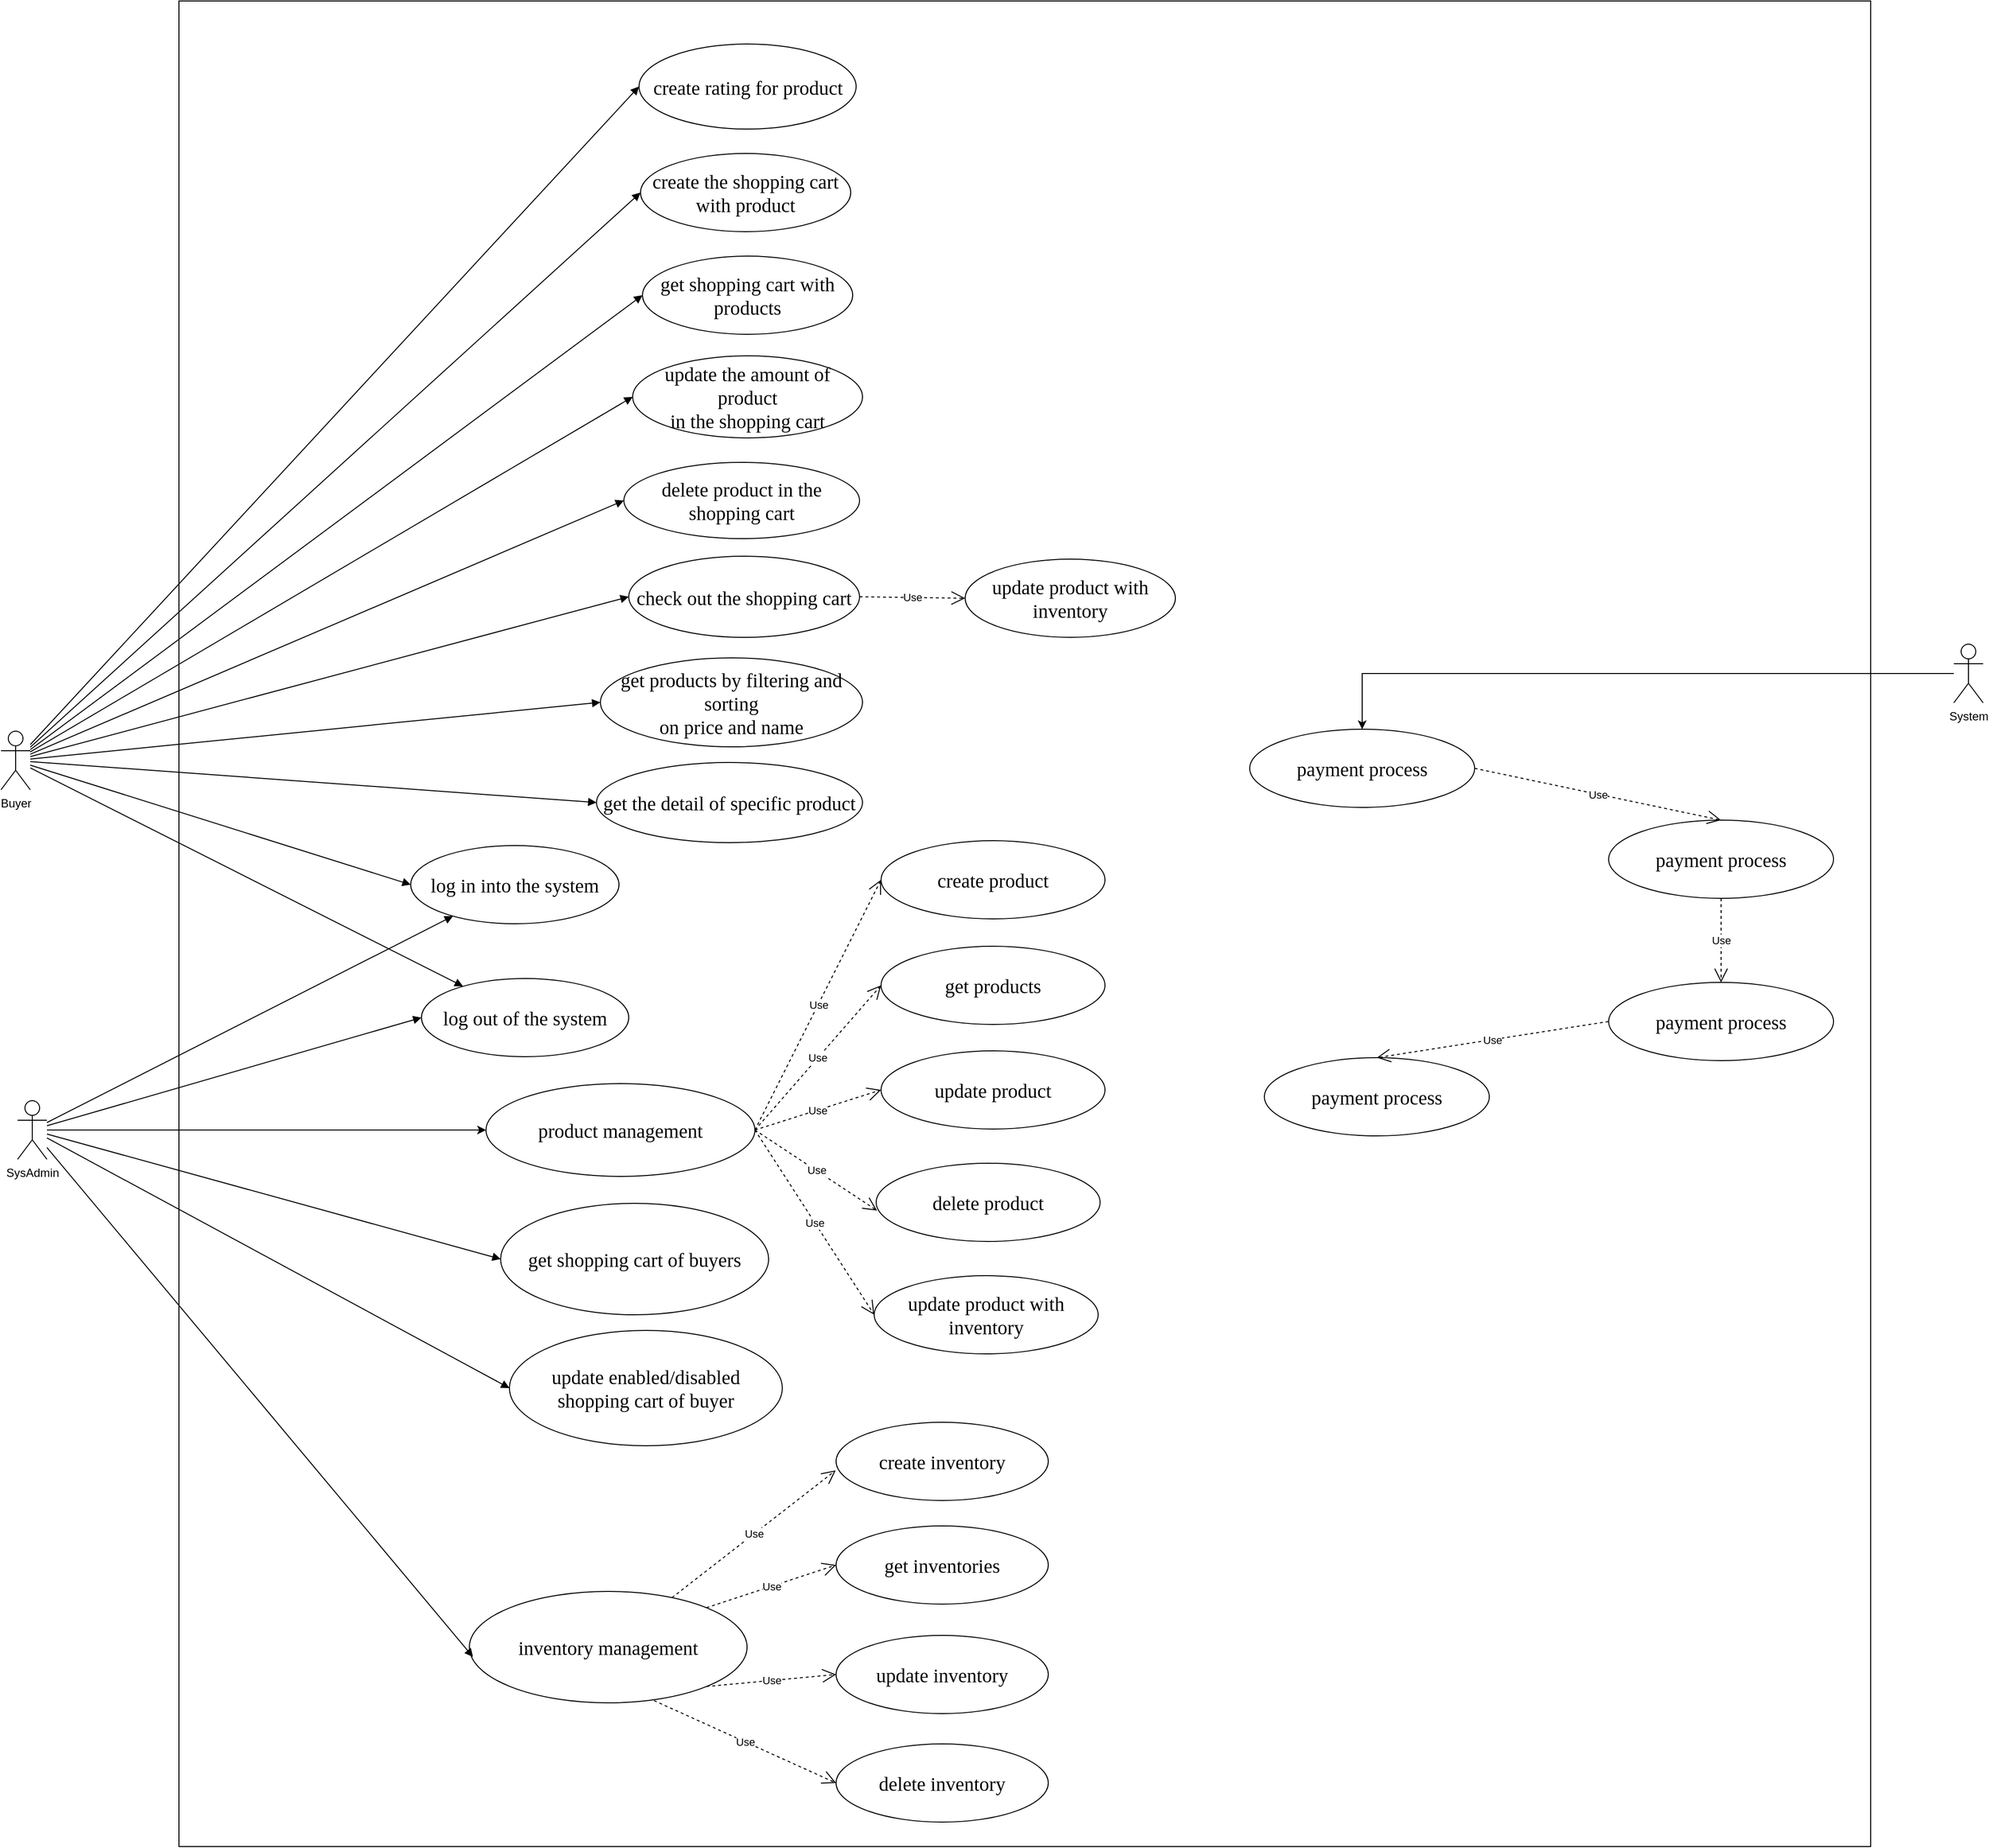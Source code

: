 <mxfile version="28.2.1" pages="7">
  <diagram name="TongQuat" id="O8Re89lpY-KKKP8PDGC7">
    <mxGraphModel grid="0" page="0" gridSize="10" guides="1" tooltips="1" connect="1" arrows="1" fold="1" pageScale="1" pageWidth="827" pageHeight="1169" math="0" shadow="0">
      <root>
        <mxCell id="0" />
        <mxCell id="1" parent="0" />
        <mxCell id="kyREMHZrzQR6oombpvsC-1" value="" style="html=1;whiteSpace=wrap;" vertex="1" parent="1">
          <mxGeometry x="42" y="-177" width="1730" height="1888" as="geometry" />
        </mxCell>
        <mxCell id="7U8GxZ7w3WnnialaEuKp-1" value="Buyer" style="shape=umlActor;verticalLabelPosition=bottom;verticalAlign=top;html=1;" vertex="1" parent="1">
          <mxGeometry x="-140" y="570" width="30" height="60" as="geometry" />
        </mxCell>
        <mxCell id="7U8GxZ7w3WnnialaEuKp-2" value="SysAdmin" style="shape=umlActor;verticalLabelPosition=bottom;verticalAlign=top;html=1;" vertex="1" parent="1">
          <mxGeometry x="-123" y="948" width="30" height="60" as="geometry" />
        </mxCell>
        <mxCell id="lX7z-BF0amns0IkhrByD-1" value="System" style="shape=umlActor;verticalLabelPosition=bottom;verticalAlign=top;html=1;" vertex="1" parent="1">
          <mxGeometry x="1857" y="481" width="30" height="60" as="geometry" />
        </mxCell>
        <mxCell id="k2CaoODxFCCeN7oDZRyW-2" value="&lt;div&gt;get products by filtering and sorting&lt;/div&gt;&lt;div&gt;on price and name&lt;/div&gt;" style="ellipse;whiteSpace=wrap;html=1;verticalAlign=middle;fontFamily=Times New Roman;fontSize=20;" vertex="1" parent="1">
          <mxGeometry x="473" y="495" width="268" height="91" as="geometry" />
        </mxCell>
        <mxCell id="k2CaoODxFCCeN7oDZRyW-3" value="get the detail of specific product" style="ellipse;whiteSpace=wrap;html=1;verticalAlign=middle;fontFamily=Times New Roman;fontSize=20;" vertex="1" parent="1">
          <mxGeometry x="469" y="602" width="272" height="82" as="geometry" />
        </mxCell>
        <mxCell id="k2CaoODxFCCeN7oDZRyW-4" value="" style="html=1;verticalAlign=bottom;endArrow=block;curved=0;rounded=0;entryX=0;entryY=0.5;entryDx=0;entryDy=0;" edge="1" parent="1" source="7U8GxZ7w3WnnialaEuKp-1" target="k2CaoODxFCCeN7oDZRyW-3">
          <mxGeometry width="80" relative="1" as="geometry">
            <mxPoint x="237" y="397.5" as="sourcePoint" />
            <mxPoint x="612" y="585.5" as="targetPoint" />
          </mxGeometry>
        </mxCell>
        <mxCell id="JTu-gkLXdL1uSac2MRNm-1" value="product management" style="ellipse;whiteSpace=wrap;html=1;verticalAlign=middle;fontFamily=Times New Roman;fontSize=20;" vertex="1" parent="1">
          <mxGeometry x="356" y="930.5" width="275" height="95" as="geometry" />
        </mxCell>
        <mxCell id="JTu-gkLXdL1uSac2MRNm-2" value="update product" style="ellipse;whiteSpace=wrap;html=1;verticalAlign=middle;fontFamily=Times New Roman;fontSize=20;" vertex="1" parent="1">
          <mxGeometry x="760" y="897" width="229" height="80" as="geometry" />
        </mxCell>
        <mxCell id="JTu-gkLXdL1uSac2MRNm-3" value="get products" style="ellipse;whiteSpace=wrap;html=1;verticalAlign=middle;fontFamily=Times New Roman;fontSize=20;" vertex="1" parent="1">
          <mxGeometry x="760" y="790" width="229" height="80" as="geometry" />
        </mxCell>
        <mxCell id="JTu-gkLXdL1uSac2MRNm-4" value="create product" style="ellipse;whiteSpace=wrap;html=1;verticalAlign=middle;fontFamily=Times New Roman;fontSize=20;" vertex="1" parent="1">
          <mxGeometry x="760" y="682" width="229" height="80" as="geometry" />
        </mxCell>
        <mxCell id="JTu-gkLXdL1uSac2MRNm-5" value="delete product" style="ellipse;whiteSpace=wrap;html=1;verticalAlign=middle;fontFamily=Times New Roman;fontSize=20;" vertex="1" parent="1">
          <mxGeometry x="755" y="1012" width="229" height="80" as="geometry" />
        </mxCell>
        <mxCell id="JTu-gkLXdL1uSac2MRNm-6" value="update product with inventory" style="ellipse;whiteSpace=wrap;html=1;verticalAlign=middle;fontFamily=Times New Roman;fontSize=20;" vertex="1" parent="1">
          <mxGeometry x="753" y="1127" width="229" height="80" as="geometry" />
        </mxCell>
        <mxCell id="JTu-gkLXdL1uSac2MRNm-7" value="" style="edgeStyle=orthogonalEdgeStyle;rounded=0;orthogonalLoop=1;jettySize=auto;html=1;entryX=0;entryY=0.5;entryDx=0;entryDy=0;" edge="1" parent="1" source="7U8GxZ7w3WnnialaEuKp-2" target="JTu-gkLXdL1uSac2MRNm-1">
          <mxGeometry relative="1" as="geometry">
            <mxPoint x="243" y="978" as="sourcePoint" />
            <mxPoint x="356" y="585" as="targetPoint" />
          </mxGeometry>
        </mxCell>
        <mxCell id="JTu-gkLXdL1uSac2MRNm-8" value="Use" style="endArrow=open;endSize=12;dashed=1;html=1;rounded=0;entryX=0;entryY=0.5;entryDx=0;entryDy=0;exitX=1;exitY=0.5;exitDx=0;exitDy=0;" edge="1" parent="1" source="JTu-gkLXdL1uSac2MRNm-1" target="JTu-gkLXdL1uSac2MRNm-4">
          <mxGeometry width="160" relative="1" as="geometry">
            <mxPoint x="498" y="972" as="sourcePoint" />
            <mxPoint x="658" y="972" as="targetPoint" />
          </mxGeometry>
        </mxCell>
        <mxCell id="JTu-gkLXdL1uSac2MRNm-9" value="Use" style="endArrow=open;endSize=12;dashed=1;html=1;rounded=0;exitX=1;exitY=0.5;exitDx=0;exitDy=0;entryX=0;entryY=0.5;entryDx=0;entryDy=0;" edge="1" parent="1" source="JTu-gkLXdL1uSac2MRNm-1" target="JTu-gkLXdL1uSac2MRNm-3">
          <mxGeometry width="160" relative="1" as="geometry">
            <mxPoint x="454" y="1089.5" as="sourcePoint" />
            <mxPoint x="614" y="1089.5" as="targetPoint" />
          </mxGeometry>
        </mxCell>
        <mxCell id="JTu-gkLXdL1uSac2MRNm-10" value="Use" style="endArrow=open;endSize=12;dashed=1;html=1;rounded=0;exitX=1;exitY=0.5;exitDx=0;exitDy=0;entryX=0;entryY=0.5;entryDx=0;entryDy=0;" edge="1" parent="1" source="JTu-gkLXdL1uSac2MRNm-1" target="JTu-gkLXdL1uSac2MRNm-6">
          <mxGeometry width="160" relative="1" as="geometry">
            <mxPoint x="453" y="1198" as="sourcePoint" />
            <mxPoint x="613" y="1198" as="targetPoint" />
          </mxGeometry>
        </mxCell>
        <mxCell id="JTu-gkLXdL1uSac2MRNm-11" value="Use" style="endArrow=open;endSize=12;dashed=1;html=1;rounded=0;exitX=1;exitY=0.5;exitDx=0;exitDy=0;entryX=0.004;entryY=0.605;entryDx=0;entryDy=0;entryPerimeter=0;" edge="1" parent="1" source="JTu-gkLXdL1uSac2MRNm-1" target="JTu-gkLXdL1uSac2MRNm-5">
          <mxGeometry width="160" relative="1" as="geometry">
            <mxPoint x="516" y="1173" as="sourcePoint" />
            <mxPoint x="676" y="1173" as="targetPoint" />
          </mxGeometry>
        </mxCell>
        <mxCell id="JTu-gkLXdL1uSac2MRNm-12" value="Use" style="endArrow=open;endSize=12;dashed=1;html=1;rounded=0;exitX=1;exitY=0.5;exitDx=0;exitDy=0;entryX=0;entryY=0.5;entryDx=0;entryDy=0;" edge="1" parent="1" source="JTu-gkLXdL1uSac2MRNm-1" target="JTu-gkLXdL1uSac2MRNm-2">
          <mxGeometry width="160" relative="1" as="geometry">
            <mxPoint x="560" y="1161" as="sourcePoint" />
            <mxPoint x="720" y="1161" as="targetPoint" />
          </mxGeometry>
        </mxCell>
        <mxCell id="LsxnKe-Ea3dIAw8f05Ze-2" value="get shopping cart of buyers" style="ellipse;whiteSpace=wrap;html=1;verticalAlign=middle;fontFamily=Times New Roman;fontSize=20;" vertex="1" parent="1">
          <mxGeometry x="371" y="1053" width="274" height="114" as="geometry" />
        </mxCell>
        <mxCell id="LsxnKe-Ea3dIAw8f05Ze-3" value="&lt;div&gt;update enabled/disabled&lt;/div&gt;&lt;div&gt;shopping cart of buyer&lt;/div&gt;" style="ellipse;whiteSpace=wrap;html=1;verticalAlign=middle;fontFamily=Times New Roman;fontSize=20;" vertex="1" parent="1">
          <mxGeometry x="380" y="1183" width="279" height="118" as="geometry" />
        </mxCell>
        <mxCell id="LsxnKe-Ea3dIAw8f05Ze-4" value="" style="html=1;verticalAlign=bottom;endArrow=block;curved=0;rounded=0;entryX=0;entryY=0.5;entryDx=0;entryDy=0;" edge="1" parent="1" source="7U8GxZ7w3WnnialaEuKp-2" target="LsxnKe-Ea3dIAw8f05Ze-3">
          <mxGeometry width="80" relative="1" as="geometry">
            <mxPoint x="211" y="1156" as="sourcePoint" />
            <mxPoint x="467" y="1208" as="targetPoint" />
          </mxGeometry>
        </mxCell>
        <mxCell id="LsxnKe-Ea3dIAw8f05Ze-5" value="" style="html=1;verticalAlign=bottom;endArrow=block;curved=0;rounded=0;entryX=0;entryY=0.5;entryDx=0;entryDy=0;" edge="1" parent="1" source="7U8GxZ7w3WnnialaEuKp-2" target="LsxnKe-Ea3dIAw8f05Ze-2">
          <mxGeometry width="80" relative="1" as="geometry">
            <mxPoint x="236" y="991" as="sourcePoint" />
            <mxPoint x="440" y="1313" as="targetPoint" />
          </mxGeometry>
        </mxCell>
        <mxCell id="8XbhpfI72VvUxePat-JY-1" value="get shopping cart with products" style="ellipse;whiteSpace=wrap;html=1;verticalAlign=middle;fontFamily=Times New Roman;fontSize=20;" vertex="1" parent="1">
          <mxGeometry x="516" y="84" width="215" height="80" as="geometry" />
        </mxCell>
        <mxCell id="8XbhpfI72VvUxePat-JY-2" value="check out the shopping cart" style="ellipse;whiteSpace=wrap;html=1;verticalAlign=middle;fontFamily=Times New Roman;fontSize=20;" vertex="1" parent="1">
          <mxGeometry x="502" y="391" width="236" height="83" as="geometry" />
        </mxCell>
        <mxCell id="8XbhpfI72VvUxePat-JY-3" value="&lt;div&gt;update the amount of product&lt;/div&gt;&lt;div&gt;in the shopping cart&lt;/div&gt;" style="ellipse;whiteSpace=wrap;html=1;verticalAlign=middle;fontFamily=Times New Roman;fontSize=20;" vertex="1" parent="1">
          <mxGeometry x="506" y="186" width="235" height="84" as="geometry" />
        </mxCell>
        <mxCell id="8XbhpfI72VvUxePat-JY-4" value="delete product in the shopping cart" style="ellipse;whiteSpace=wrap;html=1;verticalAlign=middle;fontFamily=Times New Roman;fontSize=20;" vertex="1" parent="1">
          <mxGeometry x="497" y="295" width="241" height="78" as="geometry" />
        </mxCell>
        <mxCell id="8XbhpfI72VvUxePat-JY-5" value="create the shopping cart with product" style="ellipse;whiteSpace=wrap;html=1;verticalAlign=middle;fontFamily=Times New Roman;fontSize=20;" vertex="1" parent="1">
          <mxGeometry x="514" y="-21" width="215" height="80" as="geometry" />
        </mxCell>
        <mxCell id="8XbhpfI72VvUxePat-JY-6" value="update product with inventory" style="ellipse;whiteSpace=wrap;html=1;verticalAlign=middle;fontFamily=Times New Roman;fontSize=20;" vertex="1" parent="1">
          <mxGeometry x="846" y="394" width="215" height="80" as="geometry" />
        </mxCell>
        <mxCell id="8XbhpfI72VvUxePat-JY-7" value="" style="html=1;verticalAlign=bottom;endArrow=block;curved=0;rounded=0;entryX=0;entryY=0.5;entryDx=0;entryDy=0;" edge="1" parent="1" source="7U8GxZ7w3WnnialaEuKp-1" target="8XbhpfI72VvUxePat-JY-5">
          <mxGeometry width="80" relative="1" as="geometry">
            <mxPoint x="381" y="149" as="sourcePoint" />
            <mxPoint x="667" y="123" as="targetPoint" />
          </mxGeometry>
        </mxCell>
        <mxCell id="8XbhpfI72VvUxePat-JY-8" value="" style="html=1;verticalAlign=bottom;endArrow=block;curved=0;rounded=0;entryX=0;entryY=0.5;entryDx=0;entryDy=0;" edge="1" parent="1" source="7U8GxZ7w3WnnialaEuKp-1" target="8XbhpfI72VvUxePat-JY-1">
          <mxGeometry width="80" relative="1" as="geometry">
            <mxPoint x="381" y="160" as="sourcePoint" />
            <mxPoint x="658" y="68" as="targetPoint" />
          </mxGeometry>
        </mxCell>
        <mxCell id="8XbhpfI72VvUxePat-JY-9" value="" style="html=1;verticalAlign=bottom;endArrow=block;curved=0;rounded=0;entryX=0;entryY=0.5;entryDx=0;entryDy=0;" edge="1" parent="1" source="7U8GxZ7w3WnnialaEuKp-1" target="8XbhpfI72VvUxePat-JY-3">
          <mxGeometry width="80" relative="1" as="geometry">
            <mxPoint x="381" y="172" as="sourcePoint" />
            <mxPoint x="582" y="150" as="targetPoint" />
          </mxGeometry>
        </mxCell>
        <mxCell id="8XbhpfI72VvUxePat-JY-10" value="" style="html=1;verticalAlign=bottom;endArrow=block;curved=0;rounded=0;entryX=0;entryY=0.5;entryDx=0;entryDy=0;" edge="1" parent="1" source="7U8GxZ7w3WnnialaEuKp-1" target="8XbhpfI72VvUxePat-JY-4">
          <mxGeometry width="80" relative="1" as="geometry">
            <mxPoint x="381" y="183" as="sourcePoint" />
            <mxPoint x="650" y="197" as="targetPoint" />
          </mxGeometry>
        </mxCell>
        <mxCell id="8XbhpfI72VvUxePat-JY-11" value="" style="html=1;verticalAlign=bottom;endArrow=block;curved=0;rounded=0;entryX=0;entryY=0.5;entryDx=0;entryDy=0;" edge="1" parent="1" source="7U8GxZ7w3WnnialaEuKp-1" target="8XbhpfI72VvUxePat-JY-2">
          <mxGeometry width="80" relative="1" as="geometry">
            <mxPoint x="381" y="195" as="sourcePoint" />
            <mxPoint x="671" y="232" as="targetPoint" />
          </mxGeometry>
        </mxCell>
        <mxCell id="8XbhpfI72VvUxePat-JY-12" value="Use" style="endArrow=open;endSize=12;dashed=1;html=1;rounded=0;exitX=1;exitY=0.5;exitDx=0;exitDy=0;entryX=0;entryY=0.5;entryDx=0;entryDy=0;" edge="1" parent="1" source="8XbhpfI72VvUxePat-JY-2" target="8XbhpfI72VvUxePat-JY-6">
          <mxGeometry width="160" relative="1" as="geometry">
            <mxPoint x="547" y="438" as="sourcePoint" />
            <mxPoint x="707" y="438" as="targetPoint" />
          </mxGeometry>
        </mxCell>
        <mxCell id="8XbhpfI72VvUxePat-JY-13" value="" style="html=1;verticalAlign=bottom;endArrow=block;curved=0;rounded=0;entryX=0;entryY=0.5;entryDx=0;entryDy=0;" edge="1" parent="1" source="7U8GxZ7w3WnnialaEuKp-1" target="k2CaoODxFCCeN7oDZRyW-2">
          <mxGeometry width="80" relative="1" as="geometry">
            <mxPoint x="299" y="330" as="sourcePoint" />
            <mxPoint x="436" y="567" as="targetPoint" />
          </mxGeometry>
        </mxCell>
        <mxCell id="U_p9BBrsp2ADE4LVN-Fy-1" value="" style="edgeStyle=orthogonalEdgeStyle;rounded=0;orthogonalLoop=1;jettySize=auto;html=1;" edge="1" parent="1" source="lX7z-BF0amns0IkhrByD-1" target="U_p9BBrsp2ADE4LVN-Fy-2">
          <mxGeometry relative="1" as="geometry">
            <mxPoint x="1042" y="608" as="sourcePoint" />
          </mxGeometry>
        </mxCell>
        <mxCell id="U_p9BBrsp2ADE4LVN-Fy-2" value="payment process" style="ellipse;whiteSpace=wrap;html=1;verticalAlign=middle;fontFamily=Times New Roman;fontSize=20;" vertex="1" parent="1">
          <mxGeometry x="1137" y="568" width="230" height="80" as="geometry" />
        </mxCell>
        <mxCell id="U_p9BBrsp2ADE4LVN-Fy-3" value="payment process" style="ellipse;whiteSpace=wrap;html=1;verticalAlign=middle;fontFamily=Times New Roman;fontSize=20;" vertex="1" parent="1">
          <mxGeometry x="1504" y="661" width="230" height="80" as="geometry" />
        </mxCell>
        <mxCell id="U_p9BBrsp2ADE4LVN-Fy-4" value="payment process" style="ellipse;whiteSpace=wrap;html=1;verticalAlign=middle;fontFamily=Times New Roman;fontSize=20;" vertex="1" parent="1">
          <mxGeometry x="1504" y="827" width="230" height="80" as="geometry" />
        </mxCell>
        <mxCell id="U_p9BBrsp2ADE4LVN-Fy-5" value="payment process" style="ellipse;whiteSpace=wrap;html=1;verticalAlign=middle;fontFamily=Times New Roman;fontSize=20;" vertex="1" parent="1">
          <mxGeometry x="1152" y="904" width="230" height="80" as="geometry" />
        </mxCell>
        <mxCell id="U_p9BBrsp2ADE4LVN-Fy-6" value="Use" style="endArrow=open;endSize=12;dashed=1;html=1;rounded=0;exitX=0;exitY=0.5;exitDx=0;exitDy=0;entryX=0.5;entryY=0;entryDx=0;entryDy=0;" edge="1" parent="1" source="U_p9BBrsp2ADE4LVN-Fy-4" target="U_p9BBrsp2ADE4LVN-Fy-5">
          <mxGeometry width="160" relative="1" as="geometry">
            <mxPoint x="1160" y="762" as="sourcePoint" />
            <mxPoint x="1320" y="762" as="targetPoint" />
          </mxGeometry>
        </mxCell>
        <mxCell id="U_p9BBrsp2ADE4LVN-Fy-7" value="Use" style="endArrow=open;endSize=12;dashed=1;html=1;rounded=0;exitX=0.5;exitY=1;exitDx=0;exitDy=0;" edge="1" parent="1" source="U_p9BBrsp2ADE4LVN-Fy-3" target="U_p9BBrsp2ADE4LVN-Fy-4">
          <mxGeometry width="160" relative="1" as="geometry">
            <mxPoint x="1432" y="775" as="sourcePoint" />
            <mxPoint x="1592" y="775" as="targetPoint" />
          </mxGeometry>
        </mxCell>
        <mxCell id="U_p9BBrsp2ADE4LVN-Fy-8" value="Use" style="endArrow=open;endSize=12;dashed=1;html=1;rounded=0;exitX=1;exitY=0.5;exitDx=0;exitDy=0;entryX=0.5;entryY=0;entryDx=0;entryDy=0;" edge="1" parent="1" source="U_p9BBrsp2ADE4LVN-Fy-2" target="U_p9BBrsp2ADE4LVN-Fy-3">
          <mxGeometry width="160" relative="1" as="geometry">
            <mxPoint x="1465" y="564" as="sourcePoint" />
            <mxPoint x="1625" y="564" as="targetPoint" />
          </mxGeometry>
        </mxCell>
        <mxCell id="qnbq_Sm4OkT6dX5q0z1y-2" value="inventory management" style="ellipse;whiteSpace=wrap;html=1;verticalAlign=middle;fontFamily=Times New Roman;fontSize=20;" vertex="1" parent="1">
          <mxGeometry x="339" y="1450" width="284" height="114" as="geometry" />
        </mxCell>
        <mxCell id="qnbq_Sm4OkT6dX5q0z1y-3" value="get inventories" style="ellipse;whiteSpace=wrap;html=1;verticalAlign=middle;fontFamily=Times New Roman;fontSize=20;" vertex="1" parent="1">
          <mxGeometry x="714" y="1383" width="217" height="80" as="geometry" />
        </mxCell>
        <mxCell id="qnbq_Sm4OkT6dX5q0z1y-4" value="create inventory" style="ellipse;whiteSpace=wrap;html=1;verticalAlign=middle;fontFamily=Times New Roman;fontSize=20;" vertex="1" parent="1">
          <mxGeometry x="714" y="1277" width="217" height="80" as="geometry" />
        </mxCell>
        <mxCell id="qnbq_Sm4OkT6dX5q0z1y-5" value="delete inventory" style="ellipse;whiteSpace=wrap;html=1;verticalAlign=middle;fontFamily=Times New Roman;fontSize=20;" vertex="1" parent="1">
          <mxGeometry x="714" y="1606" width="217" height="80" as="geometry" />
        </mxCell>
        <mxCell id="qnbq_Sm4OkT6dX5q0z1y-6" value="update inventory" style="ellipse;whiteSpace=wrap;html=1;verticalAlign=middle;fontFamily=Times New Roman;fontSize=20;" vertex="1" parent="1">
          <mxGeometry x="714" y="1495" width="217" height="80" as="geometry" />
        </mxCell>
        <mxCell id="qnbq_Sm4OkT6dX5q0z1y-7" value="Use" style="endArrow=open;endSize=12;dashed=1;html=1;rounded=0;entryX=-0.002;entryY=0.615;entryDx=0;entryDy=0;entryPerimeter=0;" edge="1" parent="1" source="qnbq_Sm4OkT6dX5q0z1y-2" target="qnbq_Sm4OkT6dX5q0z1y-4">
          <mxGeometry width="160" relative="1" as="geometry">
            <mxPoint x="501" y="1339" as="sourcePoint" />
            <mxPoint x="661" y="1339" as="targetPoint" />
          </mxGeometry>
        </mxCell>
        <mxCell id="qnbq_Sm4OkT6dX5q0z1y-8" value="Use" style="endArrow=open;endSize=12;dashed=1;html=1;rounded=0;exitX=1;exitY=0;exitDx=0;exitDy=0;entryX=0;entryY=0.5;entryDx=0;entryDy=0;" edge="1" parent="1" source="qnbq_Sm4OkT6dX5q0z1y-2" target="qnbq_Sm4OkT6dX5q0z1y-3">
          <mxGeometry width="160" relative="1" as="geometry">
            <mxPoint x="406" y="1391" as="sourcePoint" />
            <mxPoint x="566" y="1391" as="targetPoint" />
          </mxGeometry>
        </mxCell>
        <mxCell id="qnbq_Sm4OkT6dX5q0z1y-9" value="Use" style="endArrow=open;endSize=12;dashed=1;html=1;rounded=0;exitX=0.665;exitY=0.98;exitDx=0;exitDy=0;exitPerimeter=0;entryX=0;entryY=0.5;entryDx=0;entryDy=0;" edge="1" parent="1" source="qnbq_Sm4OkT6dX5q0z1y-2" target="qnbq_Sm4OkT6dX5q0z1y-5">
          <mxGeometry width="160" relative="1" as="geometry">
            <mxPoint x="554" y="1665" as="sourcePoint" />
            <mxPoint x="714" y="1665" as="targetPoint" />
          </mxGeometry>
        </mxCell>
        <mxCell id="qnbq_Sm4OkT6dX5q0z1y-10" value="Use" style="endArrow=open;endSize=12;dashed=1;html=1;rounded=0;exitX=1;exitY=1;exitDx=0;exitDy=0;entryX=0;entryY=0.5;entryDx=0;entryDy=0;" edge="1" parent="1" source="qnbq_Sm4OkT6dX5q0z1y-2" target="qnbq_Sm4OkT6dX5q0z1y-6">
          <mxGeometry width="160" relative="1" as="geometry">
            <mxPoint x="518" y="1614" as="sourcePoint" />
            <mxPoint x="678" y="1614" as="targetPoint" />
          </mxGeometry>
        </mxCell>
        <mxCell id="qnbq_Sm4OkT6dX5q0z1y-11" value="" style="html=1;verticalAlign=bottom;endArrow=block;curved=0;rounded=0;entryX=0.013;entryY=0.588;entryDx=0;entryDy=0;entryPerimeter=0;" edge="1" parent="1" source="7U8GxZ7w3WnnialaEuKp-2" target="qnbq_Sm4OkT6dX5q0z1y-2">
          <mxGeometry width="80" relative="1" as="geometry">
            <mxPoint x="132" y="1166" as="sourcePoint" />
            <mxPoint x="323" y="1497" as="targetPoint" />
          </mxGeometry>
        </mxCell>
        <mxCell id="ahMbHVwMtVgxI98I1rvw-2" value="&lt;font style=&quot;font-size: 20px;&quot; face=&quot;Times New Roman&quot;&gt;create rating for product&lt;/font&gt;" style="ellipse;whiteSpace=wrap;html=1;verticalAlign=middle;align=center;" vertex="1" parent="1">
          <mxGeometry x="512.5" y="-133" width="222" height="87" as="geometry" />
        </mxCell>
        <mxCell id="ahMbHVwMtVgxI98I1rvw-3" value="" style="html=1;verticalAlign=bottom;endArrow=block;curved=0;rounded=0;entryX=0;entryY=0.5;entryDx=0;entryDy=0;" edge="1" parent="1" source="7U8GxZ7w3WnnialaEuKp-1" target="ahMbHVwMtVgxI98I1rvw-2">
          <mxGeometry width="80" relative="1" as="geometry">
            <mxPoint x="183" y="320" as="sourcePoint" />
            <mxPoint x="476" y="-102" as="targetPoint" />
          </mxGeometry>
        </mxCell>
        <mxCell id="LF7XUJ2vvmqRaG5uDoWT-1" value="log in into the system" style="ellipse;whiteSpace=wrap;html=1;verticalAlign=middle;fontSize=20;fontFamily=Times New Roman;" vertex="1" parent="1">
          <mxGeometry x="279" y="687" width="213" height="80" as="geometry" />
        </mxCell>
        <mxCell id="LF7XUJ2vvmqRaG5uDoWT-2" value="log out of the system" style="ellipse;whiteSpace=wrap;html=1;verticalAlign=middle;fontSize=20;fontFamily=Times New Roman;" vertex="1" parent="1">
          <mxGeometry x="290" y="823" width="212" height="80" as="geometry" />
        </mxCell>
        <mxCell id="FhNEA5ApA5Iu3t-xU8SO-3" value="" style="html=1;verticalAlign=bottom;endArrow=block;curved=0;rounded=0;" edge="1" parent="1" source="7U8GxZ7w3WnnialaEuKp-2" target="LF7XUJ2vvmqRaG5uDoWT-1">
          <mxGeometry width="80" relative="1" as="geometry">
            <mxPoint x="12" y="801" as="sourcePoint" />
            <mxPoint x="220" y="671" as="targetPoint" />
          </mxGeometry>
        </mxCell>
        <mxCell id="FhNEA5ApA5Iu3t-xU8SO-4" value="" style="html=1;verticalAlign=bottom;endArrow=block;curved=0;rounded=0;" edge="1" parent="1" source="7U8GxZ7w3WnnialaEuKp-1" target="LF7XUJ2vvmqRaG5uDoWT-2">
          <mxGeometry width="80" relative="1" as="geometry">
            <mxPoint x="12" y="652" as="sourcePoint" />
            <mxPoint x="221" y="783" as="targetPoint" />
          </mxGeometry>
        </mxCell>
        <mxCell id="FhNEA5ApA5Iu3t-xU8SO-5" value="" style="html=1;verticalAlign=bottom;endArrow=block;curved=0;rounded=0;entryX=0;entryY=0.5;entryDx=0;entryDy=0;" edge="1" parent="1" source="7U8GxZ7w3WnnialaEuKp-2" target="LF7XUJ2vvmqRaG5uDoWT-2">
          <mxGeometry width="80" relative="1" as="geometry">
            <mxPoint x="110" y="864" as="sourcePoint" />
            <mxPoint x="318" y="734" as="targetPoint" />
          </mxGeometry>
        </mxCell>
        <mxCell id="FhNEA5ApA5Iu3t-xU8SO-6" value="" style="html=1;verticalAlign=bottom;endArrow=block;curved=0;rounded=0;entryX=0;entryY=0.5;entryDx=0;entryDy=0;" edge="1" parent="1" source="7U8GxZ7w3WnnialaEuKp-1" target="LF7XUJ2vvmqRaG5uDoWT-1">
          <mxGeometry width="80" relative="1" as="geometry">
            <mxPoint x="143" y="1036" as="sourcePoint" />
            <mxPoint x="352" y="931" as="targetPoint" />
          </mxGeometry>
        </mxCell>
      </root>
    </mxGraphModel>
  </diagram>
  <diagram id="nk-bLGImlMnIsaA22VQL" name="Product Catalog">
    <mxGraphModel grid="0" page="0" gridSize="10" guides="1" tooltips="1" connect="1" arrows="1" fold="1" pageScale="1" pageWidth="827" pageHeight="1169" background="none" math="0" shadow="0" adaptiveColors="none">
      <root>
        <mxCell id="0" />
        <mxCell id="1" parent="0" />
        <mxCell id="nFxAsMUBCsd20rdgT4F4-1" value="" style="html=1;whiteSpace=wrap;" vertex="1" parent="1">
          <mxGeometry x="236" y="75" width="697" height="840" as="geometry" />
        </mxCell>
        <mxCell id="e0jzk2XPCgwl38-6LGWL-2" value="" style="edgeStyle=orthogonalEdgeStyle;rounded=0;orthogonalLoop=1;jettySize=auto;html=1;" edge="1" parent="1" source="q-8JtvvI-BBRz6XhBGx6-1" target="e0jzk2XPCgwl38-6LGWL-1">
          <mxGeometry relative="1" as="geometry" />
        </mxCell>
        <mxCell id="q-8JtvvI-BBRz6XhBGx6-1" value="Buyer" style="shape=umlActor;verticalLabelPosition=bottom;verticalAlign=top;html=1;" vertex="1" parent="1">
          <mxGeometry x="140" y="162" width="30" height="60" as="geometry" />
        </mxCell>
        <mxCell id="q-8JtvvI-BBRz6XhBGx6-2" value="SysAdmin" style="shape=umlActor;verticalLabelPosition=bottom;verticalAlign=top;html=1;" vertex="1" parent="1">
          <mxGeometry x="140" y="569" width="30" height="60" as="geometry" />
        </mxCell>
        <mxCell id="e0jzk2XPCgwl38-6LGWL-1" value="&lt;div&gt;get products by filtering and sorting&lt;/div&gt;&lt;div&gt;on price and name&lt;/div&gt;" style="ellipse;whiteSpace=wrap;html=1;verticalAlign=middle;fontFamily=Times New Roman;fontSize=20;" vertex="1" parent="1">
          <mxGeometry x="304" y="146.5" width="275" height="91" as="geometry" />
        </mxCell>
        <mxCell id="e0jzk2XPCgwl38-6LGWL-3" value="get the detail of specific product" style="ellipse;whiteSpace=wrap;html=1;verticalAlign=middle;fontFamily=Times New Roman;fontSize=20;" vertex="1" parent="1">
          <mxGeometry x="307" y="284" width="272" height="82" as="geometry" />
        </mxCell>
        <mxCell id="e0jzk2XPCgwl38-6LGWL-4" value="product management" style="ellipse;whiteSpace=wrap;html=1;verticalAlign=middle;fontFamily=Times New Roman;fontSize=20;" vertex="1" parent="1">
          <mxGeometry x="286" y="551.5" width="275" height="95" as="geometry" />
        </mxCell>
        <mxCell id="e0jzk2XPCgwl38-6LGWL-5" value="update product" style="ellipse;whiteSpace=wrap;html=1;verticalAlign=middle;fontFamily=Times New Roman;fontSize=20;" vertex="1" parent="1">
          <mxGeometry x="644" y="557" width="229" height="80" as="geometry" />
        </mxCell>
        <mxCell id="e0jzk2XPCgwl38-6LGWL-6" value="get products" style="ellipse;whiteSpace=wrap;html=1;verticalAlign=middle;fontFamily=Times New Roman;fontSize=20;" vertex="1" parent="1">
          <mxGeometry x="640" y="443" width="229" height="80" as="geometry" />
        </mxCell>
        <mxCell id="e0jzk2XPCgwl38-6LGWL-7" value="create product" style="ellipse;whiteSpace=wrap;html=1;verticalAlign=middle;fontFamily=Times New Roman;fontSize=20;" vertex="1" parent="1">
          <mxGeometry x="634" y="329" width="229" height="80" as="geometry" />
        </mxCell>
        <mxCell id="e0jzk2XPCgwl38-6LGWL-8" value="delete product" style="ellipse;whiteSpace=wrap;html=1;verticalAlign=middle;fontFamily=Times New Roman;fontSize=20;" vertex="1" parent="1">
          <mxGeometry x="640" y="671" width="229" height="80" as="geometry" />
        </mxCell>
        <mxCell id="e0jzk2XPCgwl38-6LGWL-9" value="update product with inventory" style="ellipse;whiteSpace=wrap;html=1;verticalAlign=middle;fontFamily=Times New Roman;fontSize=20;" vertex="1" parent="1">
          <mxGeometry x="640" y="785" width="229" height="80" as="geometry" />
        </mxCell>
        <mxCell id="e0jzk2XPCgwl38-6LGWL-10" value="" style="edgeStyle=orthogonalEdgeStyle;rounded=0;orthogonalLoop=1;jettySize=auto;html=1;entryX=0;entryY=0.5;entryDx=0;entryDy=0;" edge="1" parent="1" source="q-8JtvvI-BBRz6XhBGx6-2" target="e0jzk2XPCgwl38-6LGWL-4">
          <mxGeometry relative="1" as="geometry">
            <mxPoint x="228" y="206" as="sourcePoint" />
            <mxPoint x="283" y="206" as="targetPoint" />
          </mxGeometry>
        </mxCell>
        <mxCell id="e0jzk2XPCgwl38-6LGWL-12" value="" style="html=1;verticalAlign=bottom;endArrow=block;curved=0;rounded=0;entryX=0;entryY=0.5;entryDx=0;entryDy=0;" edge="1" parent="1" source="q-8JtvvI-BBRz6XhBGx6-1" target="e0jzk2XPCgwl38-6LGWL-3">
          <mxGeometry width="80" relative="1" as="geometry">
            <mxPoint x="465" y="393" as="sourcePoint" />
            <mxPoint x="545" y="393" as="targetPoint" />
          </mxGeometry>
        </mxCell>
        <mxCell id="e0jzk2XPCgwl38-6LGWL-13" value="Use" style="endArrow=open;endSize=12;dashed=1;html=1;rounded=0;entryX=0;entryY=0.5;entryDx=0;entryDy=0;exitX=1;exitY=0.5;exitDx=0;exitDy=0;" edge="1" parent="1" source="e0jzk2XPCgwl38-6LGWL-4" target="e0jzk2XPCgwl38-6LGWL-7">
          <mxGeometry width="160" relative="1" as="geometry">
            <mxPoint x="425" y="593" as="sourcePoint" />
            <mxPoint x="585" y="593" as="targetPoint" />
          </mxGeometry>
        </mxCell>
        <mxCell id="e0jzk2XPCgwl38-6LGWL-14" value="Use" style="endArrow=open;endSize=12;dashed=1;html=1;rounded=0;exitX=1;exitY=0.5;exitDx=0;exitDy=0;entryX=0;entryY=0.5;entryDx=0;entryDy=0;" edge="1" parent="1" source="e0jzk2XPCgwl38-6LGWL-4" target="e0jzk2XPCgwl38-6LGWL-6">
          <mxGeometry width="160" relative="1" as="geometry">
            <mxPoint x="381" y="710.5" as="sourcePoint" />
            <mxPoint x="541" y="710.5" as="targetPoint" />
          </mxGeometry>
        </mxCell>
        <mxCell id="e0jzk2XPCgwl38-6LGWL-15" value="Use" style="endArrow=open;endSize=12;dashed=1;html=1;rounded=0;exitX=1;exitY=0.5;exitDx=0;exitDy=0;entryX=0;entryY=0.5;entryDx=0;entryDy=0;" edge="1" parent="1" source="e0jzk2XPCgwl38-6LGWL-4" target="e0jzk2XPCgwl38-6LGWL-9">
          <mxGeometry width="160" relative="1" as="geometry">
            <mxPoint x="380" y="819" as="sourcePoint" />
            <mxPoint x="540" y="819" as="targetPoint" />
          </mxGeometry>
        </mxCell>
        <mxCell id="e0jzk2XPCgwl38-6LGWL-16" value="Use" style="endArrow=open;endSize=12;dashed=1;html=1;rounded=0;exitX=1;exitY=0.5;exitDx=0;exitDy=0;entryX=0.004;entryY=0.605;entryDx=0;entryDy=0;entryPerimeter=0;" edge="1" parent="1" source="e0jzk2XPCgwl38-6LGWL-4" target="e0jzk2XPCgwl38-6LGWL-8">
          <mxGeometry width="160" relative="1" as="geometry">
            <mxPoint x="443" y="794" as="sourcePoint" />
            <mxPoint x="603" y="794" as="targetPoint" />
          </mxGeometry>
        </mxCell>
        <mxCell id="e0jzk2XPCgwl38-6LGWL-17" value="Use" style="endArrow=open;endSize=12;dashed=1;html=1;rounded=0;exitX=1;exitY=0.5;exitDx=0;exitDy=0;entryX=0;entryY=0.5;entryDx=0;entryDy=0;" edge="1" parent="1" source="e0jzk2XPCgwl38-6LGWL-4" target="e0jzk2XPCgwl38-6LGWL-5">
          <mxGeometry width="160" relative="1" as="geometry">
            <mxPoint x="487" y="782" as="sourcePoint" />
            <mxPoint x="647" y="782" as="targetPoint" />
          </mxGeometry>
        </mxCell>
      </root>
    </mxGraphModel>
  </diagram>
  <diagram id="uonkMWm-bpM-la5KIKom" name="Shopping Cart">
    <mxGraphModel grid="0" page="0" gridSize="10" guides="1" tooltips="1" connect="1" arrows="1" fold="1" pageScale="1" pageWidth="827" pageHeight="1169" math="0" shadow="0">
      <root>
        <mxCell id="0" />
        <mxCell id="1" parent="0" />
        <mxCell id="4cCbzs0raWdXqFoN6qHf-1" value="" style="html=1;whiteSpace=wrap;" vertex="1" parent="1">
          <mxGeometry x="244" y="-143" width="653" height="890" as="geometry" />
        </mxCell>
        <mxCell id="p8QDrvKC6ET-ttXdMmQZ-1" value="Buyer" style="shape=umlActor;verticalLabelPosition=bottom;verticalAlign=top;html=1;" vertex="1" parent="1">
          <mxGeometry x="161" y="116" width="30" height="60" as="geometry" />
        </mxCell>
        <mxCell id="rvIE4NjH5PXaeBie2vq4-2" value="" style="edgeStyle=orthogonalEdgeStyle;rounded=0;orthogonalLoop=1;jettySize=auto;html=1;" edge="1" parent="1" source="p8QDrvKC6ET-ttXdMmQZ-2" target="rvIE4NjH5PXaeBie2vq4-1">
          <mxGeometry relative="1" as="geometry" />
        </mxCell>
        <mxCell id="p8QDrvKC6ET-ttXdMmQZ-2" value="SysAdmin" style="shape=umlActor;verticalLabelPosition=bottom;verticalAlign=top;html=1;" vertex="1" parent="1">
          <mxGeometry x="164" y="520" width="30" height="60" as="geometry" />
        </mxCell>
        <mxCell id="rvIE4NjH5PXaeBie2vq4-1" value="get shopping cart of buyers" style="ellipse;whiteSpace=wrap;html=1;verticalAlign=middle;fontFamily=Times New Roman;fontSize=20;" vertex="1" parent="1">
          <mxGeometry x="350" y="510" width="215" height="80" as="geometry" />
        </mxCell>
        <mxCell id="rvIE4NjH5PXaeBie2vq4-6" value="&lt;div&gt;update enabled/disabled&lt;/div&gt;&lt;div&gt;shopping cart of buyer&lt;/div&gt;" style="ellipse;whiteSpace=wrap;html=1;verticalAlign=middle;fontFamily=Times New Roman;fontSize=20;" vertex="1" parent="1">
          <mxGeometry x="348" y="646" width="215" height="80" as="geometry" />
        </mxCell>
        <mxCell id="rvIE4NjH5PXaeBie2vq4-7" value="get shopping cart with products" style="ellipse;whiteSpace=wrap;html=1;verticalAlign=middle;fontFamily=Times New Roman;fontSize=20;" vertex="1" parent="1">
          <mxGeometry x="338" y="-9" width="215" height="80" as="geometry" />
        </mxCell>
        <mxCell id="rvIE4NjH5PXaeBie2vq4-8" value="check out the shopping cart" style="ellipse;whiteSpace=wrap;html=1;verticalAlign=middle;fontFamily=Times New Roman;fontSize=20;" vertex="1" parent="1">
          <mxGeometry x="343" y="369" width="215" height="80" as="geometry" />
        </mxCell>
        <mxCell id="rvIE4NjH5PXaeBie2vq4-9" value="&lt;div&gt;update the amount of product&lt;/div&gt;&lt;div&gt;in the shopping cart&lt;/div&gt;" style="ellipse;whiteSpace=wrap;html=1;verticalAlign=middle;fontFamily=Times New Roman;fontSize=20;" vertex="1" parent="1">
          <mxGeometry x="328" y="112" width="235" height="84" as="geometry" />
        </mxCell>
        <mxCell id="rvIE4NjH5PXaeBie2vq4-10" value="delete product in the shopping cart" style="ellipse;whiteSpace=wrap;html=1;verticalAlign=middle;fontFamily=Times New Roman;fontSize=20;" vertex="1" parent="1">
          <mxGeometry x="343" y="238" width="215" height="80" as="geometry" />
        </mxCell>
        <mxCell id="rvIE4NjH5PXaeBie2vq4-11" value="create the shopping cart with product" style="ellipse;whiteSpace=wrap;html=1;verticalAlign=middle;fontFamily=Times New Roman;fontSize=20;" vertex="1" parent="1">
          <mxGeometry x="336" y="-124" width="215" height="80" as="geometry" />
        </mxCell>
        <mxCell id="rvIE4NjH5PXaeBie2vq4-12" value="update product with inventory" style="ellipse;whiteSpace=wrap;html=1;verticalAlign=middle;fontFamily=Times New Roman;fontSize=20;" vertex="1" parent="1">
          <mxGeometry x="656" y="369" width="215" height="80" as="geometry" />
        </mxCell>
        <mxCell id="rvIE4NjH5PXaeBie2vq4-13" value="" style="html=1;verticalAlign=bottom;endArrow=block;curved=0;rounded=0;entryX=0;entryY=0.5;entryDx=0;entryDy=0;" edge="1" parent="1" source="p8QDrvKC6ET-ttXdMmQZ-1" target="rvIE4NjH5PXaeBie2vq4-11">
          <mxGeometry width="80" relative="1" as="geometry">
            <mxPoint x="397" y="98" as="sourcePoint" />
            <mxPoint x="477" y="98" as="targetPoint" />
          </mxGeometry>
        </mxCell>
        <mxCell id="rvIE4NjH5PXaeBie2vq4-14" value="" style="html=1;verticalAlign=bottom;endArrow=block;curved=0;rounded=0;entryX=0;entryY=0.5;entryDx=0;entryDy=0;" edge="1" parent="1" source="p8QDrvKC6ET-ttXdMmQZ-1" target="rvIE4NjH5PXaeBie2vq4-7">
          <mxGeometry width="80" relative="1" as="geometry">
            <mxPoint x="323" y="251" as="sourcePoint" />
            <mxPoint x="468" y="43" as="targetPoint" />
          </mxGeometry>
        </mxCell>
        <mxCell id="rvIE4NjH5PXaeBie2vq4-15" value="" style="html=1;verticalAlign=bottom;endArrow=block;curved=0;rounded=0;entryX=0;entryY=0.5;entryDx=0;entryDy=0;" edge="1" parent="1" source="p8QDrvKC6ET-ttXdMmQZ-1" target="rvIE4NjH5PXaeBie2vq4-9">
          <mxGeometry width="80" relative="1" as="geometry">
            <mxPoint x="247" y="333" as="sourcePoint" />
            <mxPoint x="392" y="125" as="targetPoint" />
          </mxGeometry>
        </mxCell>
        <mxCell id="rvIE4NjH5PXaeBie2vq4-16" value="" style="html=1;verticalAlign=bottom;endArrow=block;curved=0;rounded=0;entryX=0;entryY=0.5;entryDx=0;entryDy=0;" edge="1" parent="1" source="p8QDrvKC6ET-ttXdMmQZ-1" target="rvIE4NjH5PXaeBie2vq4-10">
          <mxGeometry width="80" relative="1" as="geometry">
            <mxPoint x="315" y="380" as="sourcePoint" />
            <mxPoint x="460" y="172" as="targetPoint" />
          </mxGeometry>
        </mxCell>
        <mxCell id="rvIE4NjH5PXaeBie2vq4-17" value="" style="html=1;verticalAlign=bottom;endArrow=block;curved=0;rounded=0;entryX=0;entryY=0.5;entryDx=0;entryDy=0;" edge="1" parent="1" source="p8QDrvKC6ET-ttXdMmQZ-1" target="rvIE4NjH5PXaeBie2vq4-8">
          <mxGeometry width="80" relative="1" as="geometry">
            <mxPoint x="336" y="415" as="sourcePoint" />
            <mxPoint x="481" y="207" as="targetPoint" />
          </mxGeometry>
        </mxCell>
        <mxCell id="rvIE4NjH5PXaeBie2vq4-18" value="" style="html=1;verticalAlign=bottom;endArrow=block;curved=0;rounded=0;entryX=0;entryY=0.5;entryDx=0;entryDy=0;" edge="1" parent="1" source="p8QDrvKC6ET-ttXdMmQZ-2" target="rvIE4NjH5PXaeBie2vq4-6">
          <mxGeometry width="80" relative="1" as="geometry">
            <mxPoint x="305" y="822" as="sourcePoint" />
            <mxPoint x="450" y="614" as="targetPoint" />
          </mxGeometry>
        </mxCell>
        <mxCell id="rvIE4NjH5PXaeBie2vq4-19" value="Use" style="endArrow=open;endSize=12;dashed=1;html=1;rounded=0;exitX=1;exitY=0.5;exitDx=0;exitDy=0;entryX=0;entryY=0.5;entryDx=0;entryDy=0;" edge="1" parent="1" source="rvIE4NjH5PXaeBie2vq4-8" target="rvIE4NjH5PXaeBie2vq4-12">
          <mxGeometry width="160" relative="1" as="geometry">
            <mxPoint x="357" y="413" as="sourcePoint" />
            <mxPoint x="517" y="413" as="targetPoint" />
          </mxGeometry>
        </mxCell>
      </root>
    </mxGraphModel>
  </diagram>
  <diagram id="2eNntgPt9_WIZQ3M-fXa" name="Payment Process">
    <mxGraphModel grid="0" page="0" gridSize="10" guides="1" tooltips="1" connect="1" arrows="1" fold="1" pageScale="1" pageWidth="827" pageHeight="1169" math="0" shadow="0">
      <root>
        <mxCell id="0" />
        <mxCell id="1" parent="0" />
        <mxCell id="LpUWwRBUxTQwdDiIzJWS-1" value="" style="html=1;whiteSpace=wrap;" vertex="1" parent="1">
          <mxGeometry x="285" y="203" width="646" height="538" as="geometry" />
        </mxCell>
        <mxCell id="F25QNn8nqDS_iqM_b9A6-2" value="" style="edgeStyle=orthogonalEdgeStyle;rounded=0;orthogonalLoop=1;jettySize=auto;html=1;" edge="1" parent="1" source="FnevsFmGaG3bEu7kQ4CZ-2" target="F25QNn8nqDS_iqM_b9A6-1">
          <mxGeometry relative="1" as="geometry" />
        </mxCell>
        <mxCell id="FnevsFmGaG3bEu7kQ4CZ-2" value="System" style="shape=umlActor;verticalLabelPosition=bottom;verticalAlign=top;html=1;" vertex="1" parent="1">
          <mxGeometry x="185" y="285" width="30" height="60" as="geometry" />
        </mxCell>
        <mxCell id="F25QNn8nqDS_iqM_b9A6-1" value="payment process" style="ellipse;whiteSpace=wrap;html=1;verticalAlign=middle;fontFamily=Times New Roman;fontSize=20;" vertex="1" parent="1">
          <mxGeometry x="310" y="275" width="230" height="80" as="geometry" />
        </mxCell>
        <mxCell id="F25QNn8nqDS_iqM_b9A6-3" value="payment process" style="ellipse;whiteSpace=wrap;html=1;verticalAlign=middle;fontFamily=Times New Roman;fontSize=20;" vertex="1" parent="1">
          <mxGeometry x="677" y="368" width="230" height="80" as="geometry" />
        </mxCell>
        <mxCell id="F25QNn8nqDS_iqM_b9A6-4" value="payment process" style="ellipse;whiteSpace=wrap;html=1;verticalAlign=middle;fontFamily=Times New Roman;fontSize=20;" vertex="1" parent="1">
          <mxGeometry x="677" y="534" width="230" height="80" as="geometry" />
        </mxCell>
        <mxCell id="F25QNn8nqDS_iqM_b9A6-5" value="payment process" style="ellipse;whiteSpace=wrap;html=1;verticalAlign=middle;fontFamily=Times New Roman;fontSize=20;" vertex="1" parent="1">
          <mxGeometry x="325" y="611" width="230" height="80" as="geometry" />
        </mxCell>
        <mxCell id="F25QNn8nqDS_iqM_b9A6-6" value="Use" style="endArrow=open;endSize=12;dashed=1;html=1;rounded=0;exitX=0;exitY=0.5;exitDx=0;exitDy=0;entryX=0.5;entryY=0;entryDx=0;entryDy=0;" edge="1" parent="1" source="F25QNn8nqDS_iqM_b9A6-4" target="F25QNn8nqDS_iqM_b9A6-5">
          <mxGeometry width="160" relative="1" as="geometry">
            <mxPoint x="333" y="469" as="sourcePoint" />
            <mxPoint x="493" y="469" as="targetPoint" />
          </mxGeometry>
        </mxCell>
        <mxCell id="F25QNn8nqDS_iqM_b9A6-7" value="Use" style="endArrow=open;endSize=12;dashed=1;html=1;rounded=0;exitX=0.5;exitY=1;exitDx=0;exitDy=0;" edge="1" parent="1" source="F25QNn8nqDS_iqM_b9A6-3" target="F25QNn8nqDS_iqM_b9A6-4">
          <mxGeometry width="160" relative="1" as="geometry">
            <mxPoint x="605" y="482" as="sourcePoint" />
            <mxPoint x="765" y="482" as="targetPoint" />
          </mxGeometry>
        </mxCell>
        <mxCell id="F25QNn8nqDS_iqM_b9A6-8" value="Use" style="endArrow=open;endSize=12;dashed=1;html=1;rounded=0;exitX=1;exitY=0.5;exitDx=0;exitDy=0;entryX=0.5;entryY=0;entryDx=0;entryDy=0;" edge="1" parent="1" source="F25QNn8nqDS_iqM_b9A6-1" target="F25QNn8nqDS_iqM_b9A6-3">
          <mxGeometry width="160" relative="1" as="geometry">
            <mxPoint x="638" y="271" as="sourcePoint" />
            <mxPoint x="798" y="271" as="targetPoint" />
          </mxGeometry>
        </mxCell>
      </root>
    </mxGraphModel>
  </diagram>
  <diagram id="NSPEuSX-q8q9mI895Cpt" name="Inventory">
    <mxGraphModel grid="0" page="0" gridSize="10" guides="1" tooltips="1" connect="1" arrows="1" fold="1" pageScale="1" pageWidth="827" pageHeight="1169" math="0" shadow="0">
      <root>
        <mxCell id="0" />
        <mxCell id="1" parent="0" />
        <mxCell id="2w84h92zA263ZtSTpKOT-1" value="" style="html=1;whiteSpace=wrap;" vertex="1" parent="1">
          <mxGeometry x="264" y="316" width="646" height="573" as="geometry" />
        </mxCell>
        <mxCell id="q7lQYrlj5mLm8yQCrjhs-2" value="" style="edgeStyle=orthogonalEdgeStyle;rounded=0;orthogonalLoop=1;jettySize=auto;html=1;" edge="1" parent="1" source="0Bcl3URu984JgBxRbXi2-2" target="q7lQYrlj5mLm8yQCrjhs-1">
          <mxGeometry relative="1" as="geometry" />
        </mxCell>
        <mxCell id="0Bcl3URu984JgBxRbXi2-2" value="SysAdmin" style="shape=umlActor;verticalLabelPosition=bottom;verticalAlign=top;html=1;" vertex="1" parent="1">
          <mxGeometry x="185" y="575" width="30" height="60" as="geometry" />
        </mxCell>
        <mxCell id="q7lQYrlj5mLm8yQCrjhs-1" value="inventory management" style="ellipse;whiteSpace=wrap;html=1;verticalAlign=middle;fontFamily=Times New Roman;fontSize=20;" vertex="1" parent="1">
          <mxGeometry x="320" y="565" width="217" height="80" as="geometry" />
        </mxCell>
        <mxCell id="q7lQYrlj5mLm8yQCrjhs-3" value="get inventories" style="ellipse;whiteSpace=wrap;html=1;verticalAlign=middle;fontFamily=Times New Roman;fontSize=20;" vertex="1" parent="1">
          <mxGeometry x="631" y="491" width="217" height="80" as="geometry" />
        </mxCell>
        <mxCell id="q7lQYrlj5mLm8yQCrjhs-4" value="create inventory" style="ellipse;whiteSpace=wrap;html=1;verticalAlign=middle;fontFamily=Times New Roman;fontSize=20;" vertex="1" parent="1">
          <mxGeometry x="628" y="351" width="217" height="80" as="geometry" />
        </mxCell>
        <mxCell id="q7lQYrlj5mLm8yQCrjhs-6" value="delete inventory" style="ellipse;whiteSpace=wrap;html=1;verticalAlign=middle;fontFamily=Times New Roman;fontSize=20;" vertex="1" parent="1">
          <mxGeometry x="631" y="771" width="217" height="80" as="geometry" />
        </mxCell>
        <mxCell id="q7lQYrlj5mLm8yQCrjhs-7" value="update inventory" style="ellipse;whiteSpace=wrap;html=1;verticalAlign=middle;fontFamily=Times New Roman;fontSize=20;" vertex="1" parent="1">
          <mxGeometry x="631" y="631" width="217" height="80" as="geometry" />
        </mxCell>
        <mxCell id="q7lQYrlj5mLm8yQCrjhs-8" value="Use" style="endArrow=open;endSize=12;dashed=1;html=1;rounded=0;entryX=-0.002;entryY=0.615;entryDx=0;entryDy=0;entryPerimeter=0;" edge="1" parent="1" source="q7lQYrlj5mLm8yQCrjhs-1" target="q7lQYrlj5mLm8yQCrjhs-4">
          <mxGeometry width="160" relative="1" as="geometry">
            <mxPoint x="415" y="420" as="sourcePoint" />
            <mxPoint x="575" y="420" as="targetPoint" />
          </mxGeometry>
        </mxCell>
        <mxCell id="q7lQYrlj5mLm8yQCrjhs-9" value="Use" style="endArrow=open;endSize=12;dashed=1;html=1;rounded=0;exitX=1;exitY=0;exitDx=0;exitDy=0;entryX=0;entryY=0.5;entryDx=0;entryDy=0;" edge="1" parent="1" source="q7lQYrlj5mLm8yQCrjhs-1" target="q7lQYrlj5mLm8yQCrjhs-3">
          <mxGeometry width="160" relative="1" as="geometry">
            <mxPoint x="320" y="472" as="sourcePoint" />
            <mxPoint x="480" y="472" as="targetPoint" />
          </mxGeometry>
        </mxCell>
        <mxCell id="q7lQYrlj5mLm8yQCrjhs-14" value="Use" style="endArrow=open;endSize=12;dashed=1;html=1;rounded=0;exitX=0.665;exitY=0.98;exitDx=0;exitDy=0;exitPerimeter=0;entryX=0;entryY=0.5;entryDx=0;entryDy=0;" edge="1" parent="1" source="q7lQYrlj5mLm8yQCrjhs-1" target="q7lQYrlj5mLm8yQCrjhs-6">
          <mxGeometry width="160" relative="1" as="geometry">
            <mxPoint x="468" y="746" as="sourcePoint" />
            <mxPoint x="628" y="746" as="targetPoint" />
          </mxGeometry>
        </mxCell>
        <mxCell id="q7lQYrlj5mLm8yQCrjhs-15" value="Use" style="endArrow=open;endSize=12;dashed=1;html=1;rounded=0;exitX=1;exitY=1;exitDx=0;exitDy=0;entryX=0;entryY=0.5;entryDx=0;entryDy=0;" edge="1" parent="1" source="q7lQYrlj5mLm8yQCrjhs-1" target="q7lQYrlj5mLm8yQCrjhs-7">
          <mxGeometry width="160" relative="1" as="geometry">
            <mxPoint x="432" y="695" as="sourcePoint" />
            <mxPoint x="592" y="695" as="targetPoint" />
          </mxGeometry>
        </mxCell>
      </root>
    </mxGraphModel>
  </diagram>
  <diagram id="AFTnqf23KM7rDZPP0-tX" name="Rating">
    <mxGraphModel grid="0" page="0" gridSize="10" guides="1" tooltips="1" connect="1" arrows="1" fold="1" pageScale="1" pageWidth="827" pageHeight="1169" math="0" shadow="0">
      <root>
        <mxCell id="0" />
        <mxCell id="1" parent="0" />
        <mxCell id="UVFmm2YHJWQpAIpcYCTE-4" value="" style="html=1;whiteSpace=wrap;" vertex="1" parent="1">
          <mxGeometry x="360" y="327" width="468" height="216" as="geometry" />
        </mxCell>
        <mxCell id="UVFmm2YHJWQpAIpcYCTE-2" value="" style="edgeStyle=orthogonalEdgeStyle;rounded=0;orthogonalLoop=1;jettySize=auto;html=1;" edge="1" parent="1" source="MxluaT77pSfoOmud3Kn5-1" target="UVFmm2YHJWQpAIpcYCTE-1">
          <mxGeometry relative="1" as="geometry" />
        </mxCell>
        <mxCell id="MxluaT77pSfoOmud3Kn5-1" value="Buyer" style="shape=umlActor;verticalLabelPosition=bottom;verticalAlign=top;html=1;" vertex="1" parent="1">
          <mxGeometry x="287" y="408" width="30" height="60" as="geometry" />
        </mxCell>
        <mxCell id="UVFmm2YHJWQpAIpcYCTE-1" value="&lt;font style=&quot;font-size: 20px;&quot; face=&quot;Times New Roman&quot;&gt;create rating for product&lt;/font&gt;" style="ellipse;whiteSpace=wrap;html=1;verticalAlign=middle;align=center;" vertex="1" parent="1">
          <mxGeometry x="475" y="386.5" width="307" height="103" as="geometry" />
        </mxCell>
      </root>
    </mxGraphModel>
  </diagram>
  <diagram id="39LIMx_wcEbJNKynZ6cb" name="Access Control">
    <mxGraphModel grid="0" page="0" gridSize="10" guides="1" tooltips="1" connect="1" arrows="1" fold="1" pageScale="1" pageWidth="827" pageHeight="1169" math="0" shadow="0">
      <root>
        <mxCell id="0" />
        <mxCell id="1" parent="0" />
        <mxCell id="-bNtr9NXDYQMpR6VcGIt-1" value="" style="html=1;whiteSpace=wrap;" vertex="1" parent="1">
          <mxGeometry x="515" y="787" width="376" height="286" as="geometry" />
        </mxCell>
        <mxCell id="DgIjOYRuqDiKl1jP5b6I-2" value="" style="edgeStyle=orthogonalEdgeStyle;rounded=0;orthogonalLoop=1;jettySize=auto;html=1;" edge="1" parent="1" source="6DrRZZ09Gd6RWeHJSCyA-1" target="DgIjOYRuqDiKl1jP5b6I-1">
          <mxGeometry relative="1" as="geometry" />
        </mxCell>
        <mxCell id="6DrRZZ09Gd6RWeHJSCyA-1" value="Buyer" style="shape=umlActor;verticalLabelPosition=bottom;verticalAlign=top;html=1;" vertex="1" parent="1">
          <mxGeometry x="401" y="817" width="30" height="60" as="geometry" />
        </mxCell>
        <mxCell id="DgIjOYRuqDiKl1jP5b6I-4" value="" style="edgeStyle=orthogonalEdgeStyle;rounded=0;orthogonalLoop=1;jettySize=auto;html=1;" edge="1" parent="1" source="6DrRZZ09Gd6RWeHJSCyA-2" target="DgIjOYRuqDiKl1jP5b6I-3">
          <mxGeometry relative="1" as="geometry" />
        </mxCell>
        <mxCell id="6DrRZZ09Gd6RWeHJSCyA-2" value="SysAdmin" style="shape=umlActor;verticalLabelPosition=bottom;verticalAlign=top;html=1;" vertex="1" parent="1">
          <mxGeometry x="401" y="985" width="30" height="60" as="geometry" />
        </mxCell>
        <mxCell id="DgIjOYRuqDiKl1jP5b6I-1" value="log in into the system" style="ellipse;whiteSpace=wrap;html=1;verticalAlign=middle;fontSize=20;fontFamily=Times New Roman;" vertex="1" parent="1">
          <mxGeometry x="608" y="807" width="213" height="80" as="geometry" />
        </mxCell>
        <mxCell id="DgIjOYRuqDiKl1jP5b6I-3" value="log out of the system" style="ellipse;whiteSpace=wrap;html=1;verticalAlign=middle;fontSize=20;fontFamily=Times New Roman;" vertex="1" parent="1">
          <mxGeometry x="609" y="975" width="212" height="80" as="geometry" />
        </mxCell>
        <mxCell id="DgIjOYRuqDiKl1jP5b6I-9" value="" style="html=1;verticalAlign=bottom;endArrow=block;curved=0;rounded=0;entryX=0;entryY=1;entryDx=0;entryDy=0;exitX=1;exitY=0.333;exitDx=0;exitDy=0;exitPerimeter=0;" edge="1" parent="1" source="6DrRZZ09Gd6RWeHJSCyA-2" target="DgIjOYRuqDiKl1jP5b6I-1">
          <mxGeometry width="80" relative="1" as="geometry">
            <mxPoint x="505" y="969" as="sourcePoint" />
            <mxPoint x="585" y="969" as="targetPoint" />
          </mxGeometry>
        </mxCell>
        <mxCell id="DgIjOYRuqDiKl1jP5b6I-10" value="" style="html=1;verticalAlign=bottom;endArrow=block;curved=0;rounded=0;entryX=0;entryY=0;entryDx=0;entryDy=0;" edge="1" parent="1" source="6DrRZZ09Gd6RWeHJSCyA-1" target="DgIjOYRuqDiKl1jP5b6I-3">
          <mxGeometry width="80" relative="1" as="geometry">
            <mxPoint x="484" y="921" as="sourcePoint" />
            <mxPoint x="564" y="921" as="targetPoint" />
          </mxGeometry>
        </mxCell>
      </root>
    </mxGraphModel>
  </diagram>
</mxfile>
